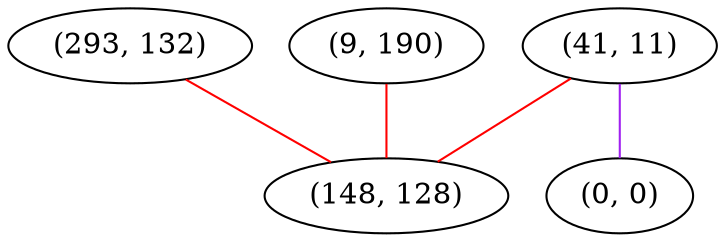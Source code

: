 graph "" {
"(293, 132)";
"(41, 11)";
"(9, 190)";
"(0, 0)";
"(148, 128)";
"(293, 132)" -- "(148, 128)"  [color=red, key=0, weight=1];
"(41, 11)" -- "(0, 0)"  [color=purple, key=0, weight=4];
"(41, 11)" -- "(148, 128)"  [color=red, key=0, weight=1];
"(9, 190)" -- "(148, 128)"  [color=red, key=0, weight=1];
}
